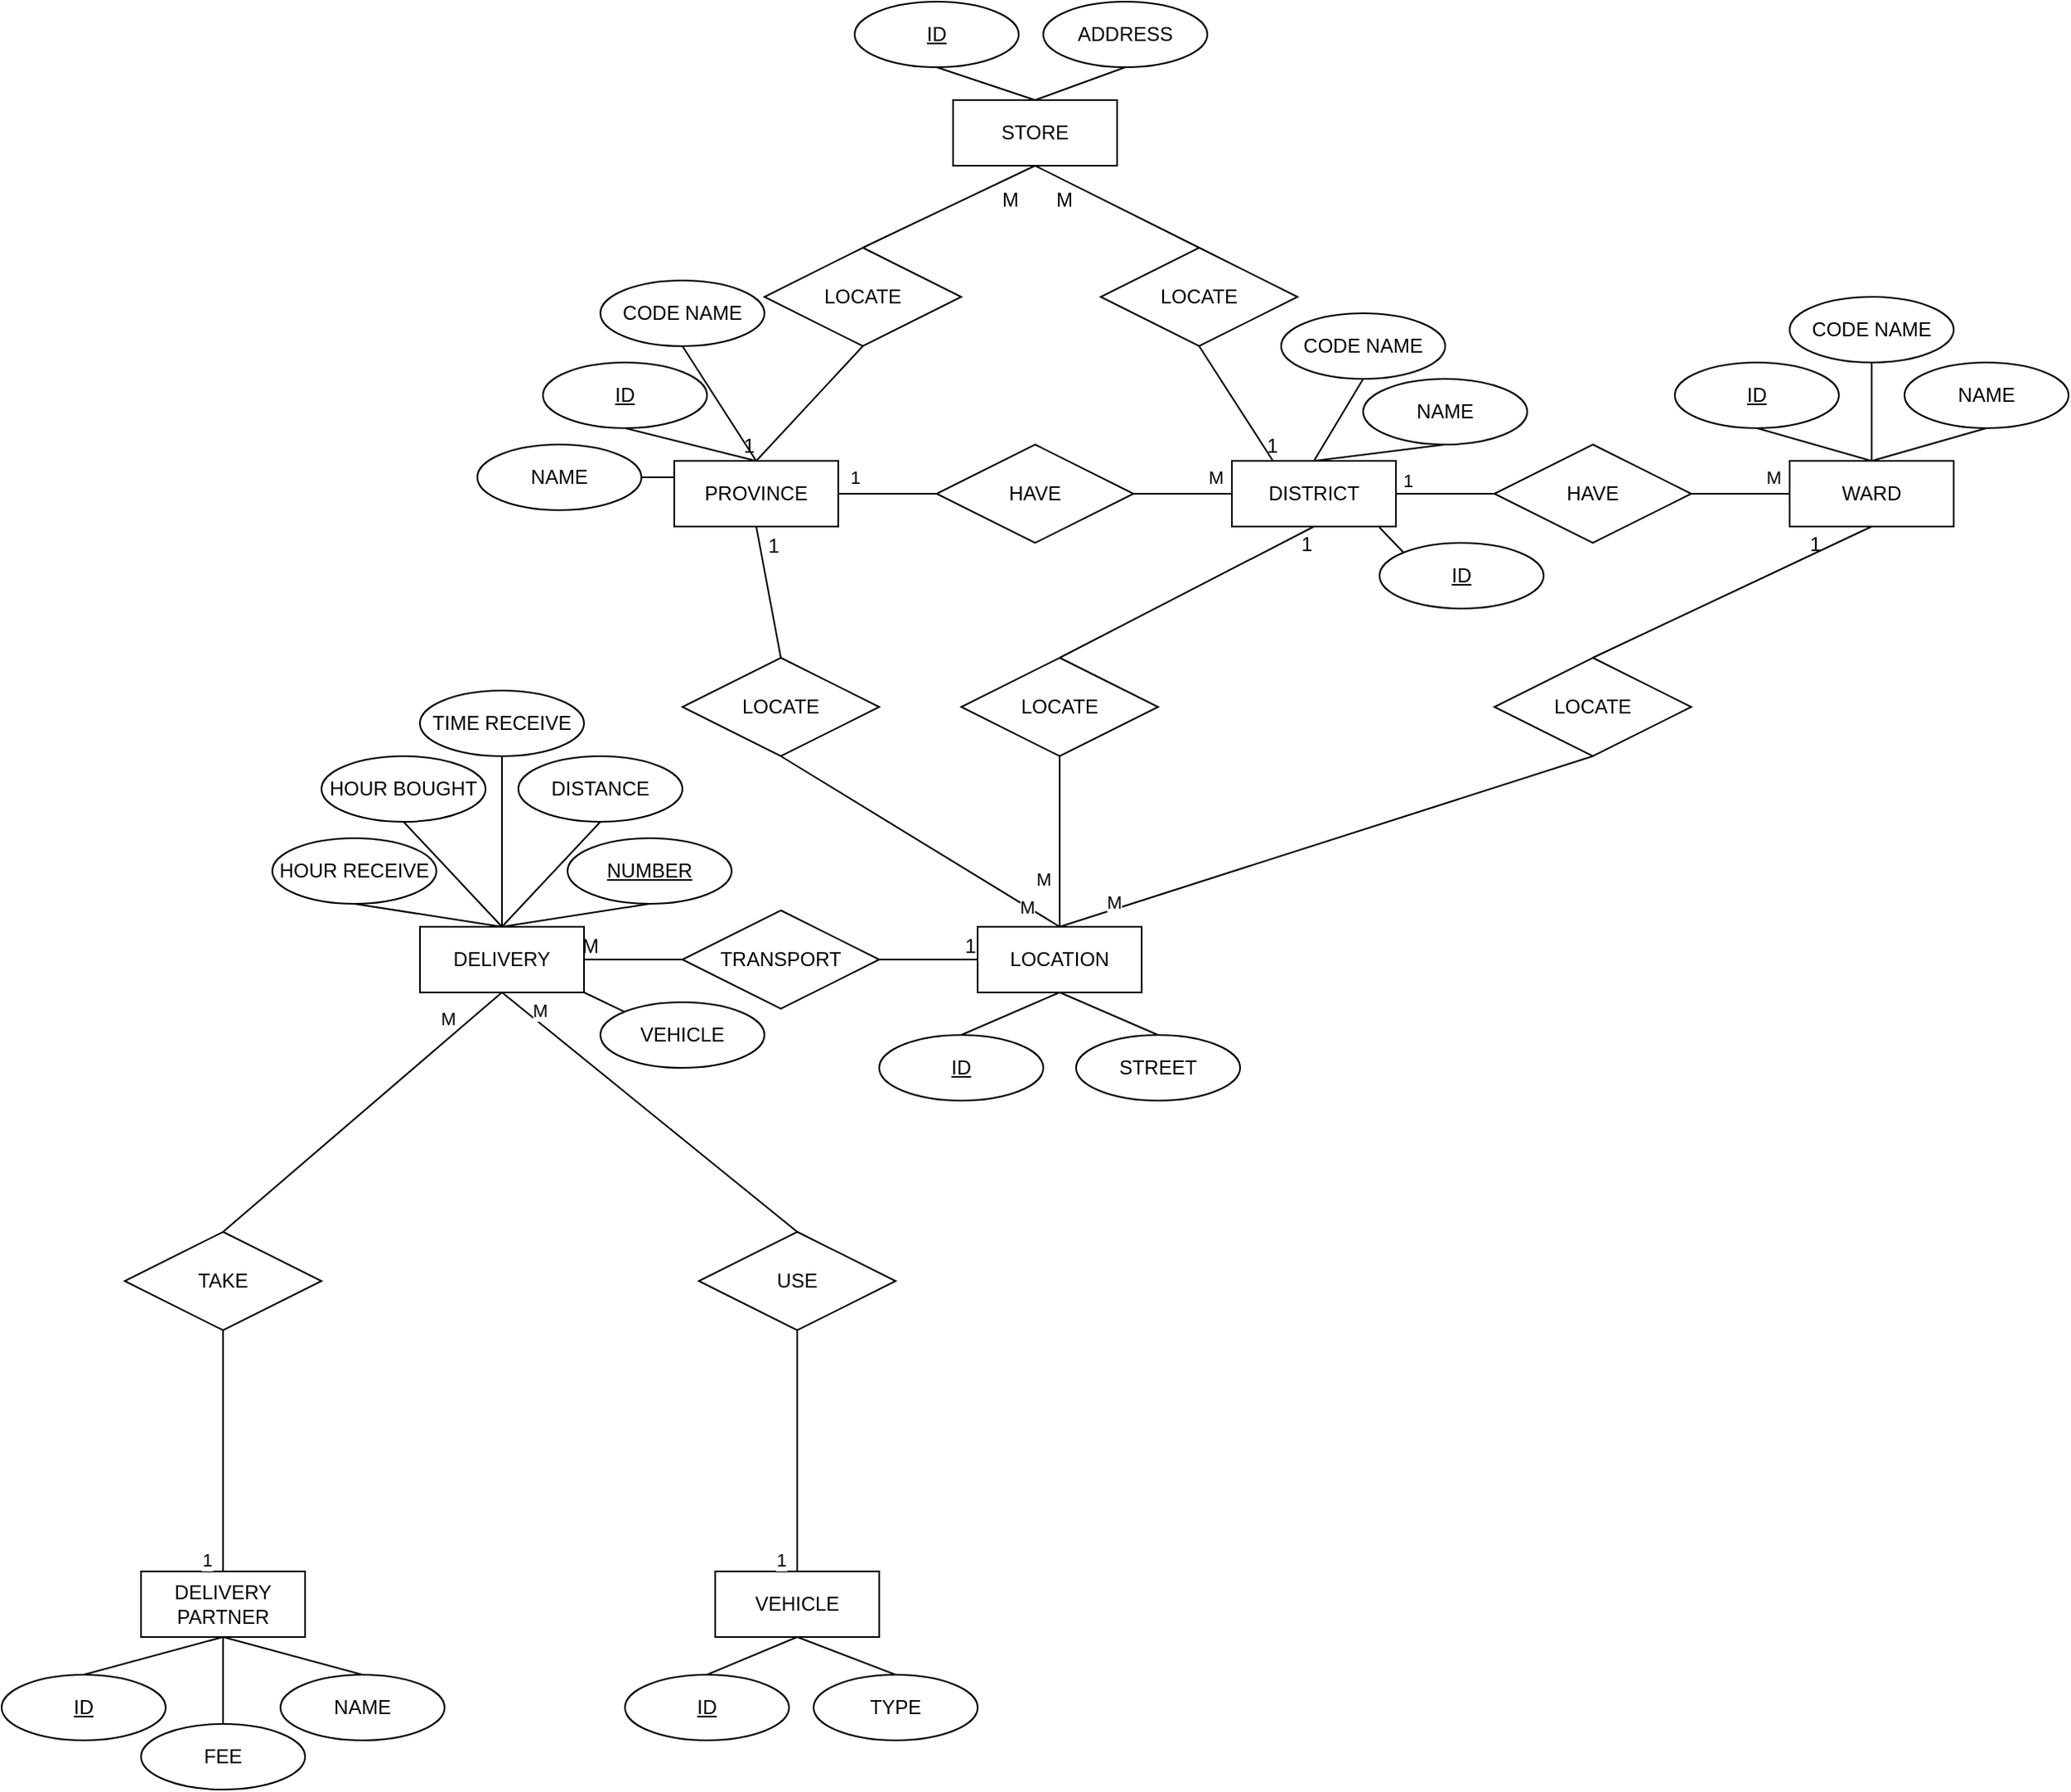 <mxfile version="25.0.1">
  <diagram name="Page-1" id="5DA2i8XYFKaUu4prpfQm">
    <mxGraphModel dx="2292" dy="1496" grid="1" gridSize="10" guides="1" tooltips="1" connect="1" arrows="1" fold="1" page="1" pageScale="1" pageWidth="1169" pageHeight="827" math="0" shadow="0">
      <root>
        <mxCell id="0" />
        <mxCell id="1" parent="0" />
        <mxCell id="4f7N82vlJ0Slf5aoWDd5-2" value="PROVINCE" style="whiteSpace=wrap;html=1;align=center;" vertex="1" parent="1">
          <mxGeometry x="220" y="110" width="100" height="40" as="geometry" />
        </mxCell>
        <mxCell id="4f7N82vlJ0Slf5aoWDd5-3" value="ID" style="ellipse;whiteSpace=wrap;html=1;align=center;fontStyle=4;" vertex="1" parent="1">
          <mxGeometry x="140" y="50" width="100" height="40" as="geometry" />
        </mxCell>
        <mxCell id="4f7N82vlJ0Slf5aoWDd5-4" value="NAME" style="ellipse;whiteSpace=wrap;html=1;align=center;" vertex="1" parent="1">
          <mxGeometry x="100" y="100" width="100" height="40" as="geometry" />
        </mxCell>
        <mxCell id="4f7N82vlJ0Slf5aoWDd5-5" value="" style="endArrow=none;html=1;rounded=0;exitX=0.5;exitY=1;exitDx=0;exitDy=0;entryX=0.5;entryY=0;entryDx=0;entryDy=0;" edge="1" parent="1" source="4f7N82vlJ0Slf5aoWDd5-3" target="4f7N82vlJ0Slf5aoWDd5-2">
          <mxGeometry relative="1" as="geometry">
            <mxPoint x="320" y="250" as="sourcePoint" />
            <mxPoint x="480" y="250" as="targetPoint" />
          </mxGeometry>
        </mxCell>
        <mxCell id="4f7N82vlJ0Slf5aoWDd5-6" value="" style="endArrow=none;html=1;rounded=0;exitX=0;exitY=0.25;exitDx=0;exitDy=0;entryX=1;entryY=0.5;entryDx=0;entryDy=0;" edge="1" parent="1" source="4f7N82vlJ0Slf5aoWDd5-2" target="4f7N82vlJ0Slf5aoWDd5-4">
          <mxGeometry relative="1" as="geometry">
            <mxPoint x="320" y="250" as="sourcePoint" />
            <mxPoint x="200" y="130" as="targetPoint" />
          </mxGeometry>
        </mxCell>
        <mxCell id="4f7N82vlJ0Slf5aoWDd5-7" value="HAVE" style="shape=rhombus;perimeter=rhombusPerimeter;whiteSpace=wrap;html=1;align=center;" vertex="1" parent="1">
          <mxGeometry x="380" y="100" width="120" height="60" as="geometry" />
        </mxCell>
        <mxCell id="4f7N82vlJ0Slf5aoWDd5-8" value="" style="endArrow=none;html=1;rounded=0;exitX=1;exitY=0.5;exitDx=0;exitDy=0;entryX=0;entryY=0.5;entryDx=0;entryDy=0;" edge="1" parent="1" source="4f7N82vlJ0Slf5aoWDd5-2" target="4f7N82vlJ0Slf5aoWDd5-7">
          <mxGeometry relative="1" as="geometry">
            <mxPoint x="320" y="250" as="sourcePoint" />
            <mxPoint x="480" y="250" as="targetPoint" />
          </mxGeometry>
        </mxCell>
        <mxCell id="4f7N82vlJ0Slf5aoWDd5-9" value="1" style="edgeLabel;html=1;align=center;verticalAlign=middle;resizable=0;points=[];" vertex="1" connectable="0" parent="4f7N82vlJ0Slf5aoWDd5-8">
          <mxGeometry x="-0.311" y="-2" relative="1" as="geometry">
            <mxPoint x="-11" y="-12" as="offset" />
          </mxGeometry>
        </mxCell>
        <mxCell id="4f7N82vlJ0Slf5aoWDd5-10" value="" style="endArrow=none;html=1;rounded=0;exitX=1;exitY=0.5;exitDx=0;exitDy=0;entryX=0;entryY=0.5;entryDx=0;entryDy=0;" edge="1" parent="1" source="4f7N82vlJ0Slf5aoWDd5-7" target="4f7N82vlJ0Slf5aoWDd5-11">
          <mxGeometry relative="1" as="geometry">
            <mxPoint x="400" y="250" as="sourcePoint" />
            <mxPoint x="560" y="130" as="targetPoint" />
          </mxGeometry>
        </mxCell>
        <mxCell id="4f7N82vlJ0Slf5aoWDd5-12" value="M" style="edgeLabel;html=1;align=center;verticalAlign=middle;resizable=0;points=[];" vertex="1" connectable="0" parent="4f7N82vlJ0Slf5aoWDd5-10">
          <mxGeometry x="0.467" y="1" relative="1" as="geometry">
            <mxPoint x="6" y="-9" as="offset" />
          </mxGeometry>
        </mxCell>
        <mxCell id="4f7N82vlJ0Slf5aoWDd5-11" value="DISTRICT" style="whiteSpace=wrap;html=1;align=center;" vertex="1" parent="1">
          <mxGeometry x="560" y="110" width="100" height="40" as="geometry" />
        </mxCell>
        <mxCell id="4f7N82vlJ0Slf5aoWDd5-13" value="CODE NAME" style="ellipse;whiteSpace=wrap;html=1;align=center;" vertex="1" parent="1">
          <mxGeometry x="175" width="100" height="40" as="geometry" />
        </mxCell>
        <mxCell id="4f7N82vlJ0Slf5aoWDd5-14" value="" style="endArrow=none;html=1;rounded=0;exitX=0.5;exitY=0;exitDx=0;exitDy=0;entryX=0.5;entryY=1;entryDx=0;entryDy=0;" edge="1" parent="1" source="4f7N82vlJ0Slf5aoWDd5-2" target="4f7N82vlJ0Slf5aoWDd5-13">
          <mxGeometry relative="1" as="geometry">
            <mxPoint x="400" y="250" as="sourcePoint" />
            <mxPoint x="560" y="250" as="targetPoint" />
          </mxGeometry>
        </mxCell>
        <mxCell id="4f7N82vlJ0Slf5aoWDd5-15" value="ID" style="ellipse;whiteSpace=wrap;html=1;align=center;fontStyle=4;" vertex="1" parent="1">
          <mxGeometry x="650" y="160" width="100" height="40" as="geometry" />
        </mxCell>
        <mxCell id="4f7N82vlJ0Slf5aoWDd5-16" value="NAME" style="ellipse;whiteSpace=wrap;html=1;align=center;" vertex="1" parent="1">
          <mxGeometry x="640" y="60" width="100" height="40" as="geometry" />
        </mxCell>
        <mxCell id="4f7N82vlJ0Slf5aoWDd5-17" value="" style="endArrow=none;html=1;rounded=0;exitX=0;exitY=0;exitDx=0;exitDy=0;entryX=0.899;entryY=1.013;entryDx=0;entryDy=0;entryPerimeter=0;" edge="1" parent="1" source="4f7N82vlJ0Slf5aoWDd5-15" target="4f7N82vlJ0Slf5aoWDd5-11">
          <mxGeometry relative="1" as="geometry">
            <mxPoint x="660" y="250" as="sourcePoint" />
            <mxPoint x="610" y="110" as="targetPoint" />
          </mxGeometry>
        </mxCell>
        <mxCell id="4f7N82vlJ0Slf5aoWDd5-18" value="" style="endArrow=none;html=1;rounded=0;exitX=0.5;exitY=0;exitDx=0;exitDy=0;entryX=0.5;entryY=1;entryDx=0;entryDy=0;" edge="1" parent="1" target="4f7N82vlJ0Slf5aoWDd5-16" source="4f7N82vlJ0Slf5aoWDd5-11">
          <mxGeometry relative="1" as="geometry">
            <mxPoint x="610" y="110" as="sourcePoint" />
            <mxPoint x="820" y="250" as="targetPoint" />
          </mxGeometry>
        </mxCell>
        <mxCell id="4f7N82vlJ0Slf5aoWDd5-19" value="1" style="edgeLabel;html=1;align=center;verticalAlign=middle;resizable=0;points=[];" vertex="1" connectable="0" parent="1">
          <mxGeometry x="670" y="120" as="geometry">
            <mxPoint x="-3" y="2" as="offset" />
          </mxGeometry>
        </mxCell>
        <mxCell id="4f7N82vlJ0Slf5aoWDd5-20" value="" style="endArrow=none;html=1;rounded=0;exitX=0.5;exitY=0;exitDx=0;exitDy=0;entryX=0.5;entryY=1;entryDx=0;entryDy=0;" edge="1" parent="1" source="4f7N82vlJ0Slf5aoWDd5-11" target="4f7N82vlJ0Slf5aoWDd5-21">
          <mxGeometry relative="1" as="geometry">
            <mxPoint x="610" y="110" as="sourcePoint" />
            <mxPoint x="610" y="50" as="targetPoint" />
          </mxGeometry>
        </mxCell>
        <mxCell id="4f7N82vlJ0Slf5aoWDd5-21" value="CODE NAME" style="ellipse;whiteSpace=wrap;html=1;align=center;" vertex="1" parent="1">
          <mxGeometry x="590" y="20" width="100" height="40" as="geometry" />
        </mxCell>
        <mxCell id="4f7N82vlJ0Slf5aoWDd5-22" value="WARD" style="whiteSpace=wrap;html=1;align=center;" vertex="1" parent="1">
          <mxGeometry x="900" y="110" width="100" height="40" as="geometry" />
        </mxCell>
        <mxCell id="4f7N82vlJ0Slf5aoWDd5-23" value="HAVE" style="shape=rhombus;perimeter=rhombusPerimeter;whiteSpace=wrap;html=1;align=center;" vertex="1" parent="1">
          <mxGeometry x="720" y="100" width="120" height="60" as="geometry" />
        </mxCell>
        <mxCell id="4f7N82vlJ0Slf5aoWDd5-24" value="" style="endArrow=none;html=1;rounded=0;exitX=1;exitY=0.5;exitDx=0;exitDy=0;entryX=0;entryY=0.5;entryDx=0;entryDy=0;" edge="1" parent="1" source="4f7N82vlJ0Slf5aoWDd5-11" target="4f7N82vlJ0Slf5aoWDd5-23">
          <mxGeometry relative="1" as="geometry">
            <mxPoint x="690" y="150" as="sourcePoint" />
            <mxPoint x="850" y="150" as="targetPoint" />
          </mxGeometry>
        </mxCell>
        <mxCell id="4f7N82vlJ0Slf5aoWDd5-26" value="" style="endArrow=none;html=1;rounded=0;exitX=1;exitY=0.5;exitDx=0;exitDy=0;entryX=0;entryY=0.5;entryDx=0;entryDy=0;" edge="1" parent="1" source="4f7N82vlJ0Slf5aoWDd5-23" target="4f7N82vlJ0Slf5aoWDd5-22">
          <mxGeometry relative="1" as="geometry">
            <mxPoint x="690" y="150" as="sourcePoint" />
            <mxPoint x="850" y="150" as="targetPoint" />
          </mxGeometry>
        </mxCell>
        <mxCell id="4f7N82vlJ0Slf5aoWDd5-27" value="M" style="edgeLabel;html=1;align=center;verticalAlign=middle;resizable=0;points=[];" vertex="1" connectable="0" parent="4f7N82vlJ0Slf5aoWDd5-26">
          <mxGeometry x="0.533" y="-2" relative="1" as="geometry">
            <mxPoint x="4" y="-12" as="offset" />
          </mxGeometry>
        </mxCell>
        <mxCell id="4f7N82vlJ0Slf5aoWDd5-28" value="ID" style="ellipse;whiteSpace=wrap;html=1;align=center;fontStyle=4;" vertex="1" parent="1">
          <mxGeometry x="830" y="50" width="100" height="40" as="geometry" />
        </mxCell>
        <mxCell id="4f7N82vlJ0Slf5aoWDd5-29" value="NAME" style="ellipse;whiteSpace=wrap;html=1;align=center;" vertex="1" parent="1">
          <mxGeometry x="970" y="50" width="100" height="40" as="geometry" />
        </mxCell>
        <mxCell id="4f7N82vlJ0Slf5aoWDd5-30" value="CODE NAME" style="ellipse;whiteSpace=wrap;html=1;align=center;" vertex="1" parent="1">
          <mxGeometry x="900" y="10" width="100" height="40" as="geometry" />
        </mxCell>
        <mxCell id="4f7N82vlJ0Slf5aoWDd5-31" value="" style="endArrow=none;html=1;rounded=0;entryX=0.5;entryY=1;entryDx=0;entryDy=0;exitX=0.5;exitY=0;exitDx=0;exitDy=0;" edge="1" parent="1" source="4f7N82vlJ0Slf5aoWDd5-22" target="4f7N82vlJ0Slf5aoWDd5-28">
          <mxGeometry relative="1" as="geometry">
            <mxPoint x="700" y="150" as="sourcePoint" />
            <mxPoint x="860" y="150" as="targetPoint" />
          </mxGeometry>
        </mxCell>
        <mxCell id="4f7N82vlJ0Slf5aoWDd5-32" value="" style="endArrow=none;html=1;rounded=0;entryX=0.5;entryY=1;entryDx=0;entryDy=0;exitX=0.5;exitY=0;exitDx=0;exitDy=0;" edge="1" parent="1" source="4f7N82vlJ0Slf5aoWDd5-22" target="4f7N82vlJ0Slf5aoWDd5-30">
          <mxGeometry relative="1" as="geometry">
            <mxPoint x="960" y="120" as="sourcePoint" />
            <mxPoint x="890" y="100" as="targetPoint" />
          </mxGeometry>
        </mxCell>
        <mxCell id="4f7N82vlJ0Slf5aoWDd5-33" value="" style="endArrow=none;html=1;rounded=0;entryX=0.5;entryY=1;entryDx=0;entryDy=0;exitX=0.5;exitY=0;exitDx=0;exitDy=0;" edge="1" parent="1" source="4f7N82vlJ0Slf5aoWDd5-22" target="4f7N82vlJ0Slf5aoWDd5-29">
          <mxGeometry relative="1" as="geometry">
            <mxPoint x="960" y="120" as="sourcePoint" />
            <mxPoint x="960" y="60" as="targetPoint" />
          </mxGeometry>
        </mxCell>
        <mxCell id="4f7N82vlJ0Slf5aoWDd5-34" value="LOCATION" style="whiteSpace=wrap;html=1;align=center;" vertex="1" parent="1">
          <mxGeometry x="405" y="394" width="100" height="40" as="geometry" />
        </mxCell>
        <mxCell id="4f7N82vlJ0Slf5aoWDd5-35" value="LOCATE" style="shape=rhombus;perimeter=rhombusPerimeter;whiteSpace=wrap;html=1;align=center;" vertex="1" parent="1">
          <mxGeometry x="225" y="230" width="120" height="60" as="geometry" />
        </mxCell>
        <mxCell id="4f7N82vlJ0Slf5aoWDd5-36" value="" style="endArrow=none;html=1;rounded=0;exitX=0.5;exitY=1;exitDx=0;exitDy=0;entryX=0.5;entryY=0;entryDx=0;entryDy=0;" edge="1" parent="1" source="4f7N82vlJ0Slf5aoWDd5-35" target="4f7N82vlJ0Slf5aoWDd5-34">
          <mxGeometry relative="1" as="geometry">
            <mxPoint x="355" y="330" as="sourcePoint" />
            <mxPoint x="515" y="330" as="targetPoint" />
          </mxGeometry>
        </mxCell>
        <mxCell id="4f7N82vlJ0Slf5aoWDd5-66" value="M" style="edgeLabel;html=1;align=center;verticalAlign=middle;resizable=0;points=[];" vertex="1" connectable="0" parent="4f7N82vlJ0Slf5aoWDd5-36">
          <mxGeometry x="0.761" relative="1" as="geometry">
            <mxPoint as="offset" />
          </mxGeometry>
        </mxCell>
        <mxCell id="4f7N82vlJ0Slf5aoWDd5-38" value="" style="endArrow=none;html=1;rounded=0;exitX=0.5;exitY=1;exitDx=0;exitDy=0;entryX=0.5;entryY=0;entryDx=0;entryDy=0;" edge="1" parent="1" source="4f7N82vlJ0Slf5aoWDd5-2" target="4f7N82vlJ0Slf5aoWDd5-35">
          <mxGeometry relative="1" as="geometry">
            <mxPoint x="510" y="330" as="sourcePoint" />
            <mxPoint x="670" y="330" as="targetPoint" />
          </mxGeometry>
        </mxCell>
        <mxCell id="4f7N82vlJ0Slf5aoWDd5-39" value="1" style="resizable=0;html=1;whiteSpace=wrap;align=right;verticalAlign=bottom;" connectable="0" vertex="1" parent="4f7N82vlJ0Slf5aoWDd5-38">
          <mxGeometry x="1" relative="1" as="geometry">
            <mxPoint y="-60" as="offset" />
          </mxGeometry>
        </mxCell>
        <mxCell id="4f7N82vlJ0Slf5aoWDd5-40" value="LOCATE" style="shape=rhombus;perimeter=rhombusPerimeter;whiteSpace=wrap;html=1;align=center;" vertex="1" parent="1">
          <mxGeometry x="395" y="230" width="120" height="60" as="geometry" />
        </mxCell>
        <mxCell id="4f7N82vlJ0Slf5aoWDd5-41" value="" style="endArrow=none;html=1;rounded=0;entryX=0.5;entryY=0;entryDx=0;entryDy=0;exitX=0.5;exitY=1;exitDx=0;exitDy=0;" edge="1" parent="1" source="4f7N82vlJ0Slf5aoWDd5-49" target="4f7N82vlJ0Slf5aoWDd5-34">
          <mxGeometry relative="1" as="geometry">
            <mxPoint x="510" y="330" as="sourcePoint" />
            <mxPoint x="670" y="330" as="targetPoint" />
          </mxGeometry>
        </mxCell>
        <mxCell id="4f7N82vlJ0Slf5aoWDd5-68" value="M" style="edgeLabel;html=1;align=center;verticalAlign=middle;resizable=0;points=[];" vertex="1" connectable="0" parent="4f7N82vlJ0Slf5aoWDd5-41">
          <mxGeometry x="0.715" relative="1" as="geometry">
            <mxPoint x="-14" as="offset" />
          </mxGeometry>
        </mxCell>
        <mxCell id="4f7N82vlJ0Slf5aoWDd5-43" value="" style="endArrow=none;html=1;rounded=0;entryX=0.5;entryY=1;entryDx=0;entryDy=0;exitX=0.5;exitY=0;exitDx=0;exitDy=0;" edge="1" parent="1" source="4f7N82vlJ0Slf5aoWDd5-49" target="4f7N82vlJ0Slf5aoWDd5-22">
          <mxGeometry relative="1" as="geometry">
            <mxPoint x="510" y="330" as="sourcePoint" />
            <mxPoint x="670" y="330" as="targetPoint" />
          </mxGeometry>
        </mxCell>
        <mxCell id="4f7N82vlJ0Slf5aoWDd5-44" value="1" style="resizable=0;html=1;whiteSpace=wrap;align=right;verticalAlign=bottom;" connectable="0" vertex="1" parent="4f7N82vlJ0Slf5aoWDd5-43">
          <mxGeometry x="1" relative="1" as="geometry">
            <mxPoint x="-30" y="20" as="offset" />
          </mxGeometry>
        </mxCell>
        <mxCell id="4f7N82vlJ0Slf5aoWDd5-45" value="" style="endArrow=none;html=1;rounded=0;entryX=0.5;entryY=1;entryDx=0;entryDy=0;exitX=0.5;exitY=0;exitDx=0;exitDy=0;" edge="1" parent="1" source="4f7N82vlJ0Slf5aoWDd5-40" target="4f7N82vlJ0Slf5aoWDd5-11">
          <mxGeometry relative="1" as="geometry">
            <mxPoint x="510" y="330" as="sourcePoint" />
            <mxPoint x="670" y="330" as="targetPoint" />
          </mxGeometry>
        </mxCell>
        <mxCell id="4f7N82vlJ0Slf5aoWDd5-46" value="1" style="resizable=0;html=1;whiteSpace=wrap;align=right;verticalAlign=bottom;" connectable="0" vertex="1" parent="4f7N82vlJ0Slf5aoWDd5-45">
          <mxGeometry x="1" relative="1" as="geometry">
            <mxPoint y="20" as="offset" />
          </mxGeometry>
        </mxCell>
        <mxCell id="4f7N82vlJ0Slf5aoWDd5-47" value="" style="endArrow=none;html=1;rounded=0;entryX=0.5;entryY=0;entryDx=0;entryDy=0;exitX=0.5;exitY=1;exitDx=0;exitDy=0;" edge="1" parent="1" source="4f7N82vlJ0Slf5aoWDd5-40" target="4f7N82vlJ0Slf5aoWDd5-34">
          <mxGeometry relative="1" as="geometry">
            <mxPoint x="355" y="330" as="sourcePoint" />
            <mxPoint x="455" y="390" as="targetPoint" />
          </mxGeometry>
        </mxCell>
        <mxCell id="4f7N82vlJ0Slf5aoWDd5-67" value="M" style="edgeLabel;html=1;align=center;verticalAlign=middle;resizable=0;points=[];" vertex="1" connectable="0" parent="4f7N82vlJ0Slf5aoWDd5-47">
          <mxGeometry x="0.433" y="1" relative="1" as="geometry">
            <mxPoint x="-11" as="offset" />
          </mxGeometry>
        </mxCell>
        <mxCell id="4f7N82vlJ0Slf5aoWDd5-49" value="LOCATE" style="shape=rhombus;perimeter=rhombusPerimeter;whiteSpace=wrap;html=1;align=center;" vertex="1" parent="1">
          <mxGeometry x="720" y="230" width="120" height="60" as="geometry" />
        </mxCell>
        <mxCell id="4f7N82vlJ0Slf5aoWDd5-69" value="&lt;u&gt;ID&lt;/u&gt;" style="ellipse;whiteSpace=wrap;html=1;align=center;" vertex="1" parent="1">
          <mxGeometry x="345" y="460" width="100" height="40" as="geometry" />
        </mxCell>
        <mxCell id="4f7N82vlJ0Slf5aoWDd5-70" value="STREET" style="ellipse;whiteSpace=wrap;html=1;align=center;" vertex="1" parent="1">
          <mxGeometry x="465" y="460" width="100" height="40" as="geometry" />
        </mxCell>
        <mxCell id="4f7N82vlJ0Slf5aoWDd5-78" value="" style="endArrow=none;html=1;rounded=0;entryX=0.5;entryY=0;entryDx=0;entryDy=0;exitX=0.5;exitY=1;exitDx=0;exitDy=0;" edge="1" parent="1" source="4f7N82vlJ0Slf5aoWDd5-34" target="4f7N82vlJ0Slf5aoWDd5-69">
          <mxGeometry relative="1" as="geometry">
            <mxPoint x="335" y="200" as="sourcePoint" />
            <mxPoint x="495" y="200" as="targetPoint" />
          </mxGeometry>
        </mxCell>
        <mxCell id="4f7N82vlJ0Slf5aoWDd5-79" value="" style="endArrow=none;html=1;rounded=0;exitX=0.5;exitY=1;exitDx=0;exitDy=0;entryX=0.5;entryY=0;entryDx=0;entryDy=0;" edge="1" parent="1" source="4f7N82vlJ0Slf5aoWDd5-34" target="4f7N82vlJ0Slf5aoWDd5-70">
          <mxGeometry relative="1" as="geometry">
            <mxPoint x="335" y="320" as="sourcePoint" />
            <mxPoint x="495" y="320" as="targetPoint" />
          </mxGeometry>
        </mxCell>
        <mxCell id="4f7N82vlJ0Slf5aoWDd5-80" value="DELIVERY" style="whiteSpace=wrap;html=1;align=center;" vertex="1" parent="1">
          <mxGeometry x="65" y="394" width="100" height="40" as="geometry" />
        </mxCell>
        <mxCell id="4f7N82vlJ0Slf5aoWDd5-81" value="TRANSPORT" style="shape=rhombus;perimeter=rhombusPerimeter;whiteSpace=wrap;html=1;align=center;" vertex="1" parent="1">
          <mxGeometry x="225" y="384" width="120" height="60" as="geometry" />
        </mxCell>
        <mxCell id="4f7N82vlJ0Slf5aoWDd5-82" value="" style="endArrow=none;html=1;rounded=0;entryX=0;entryY=0.5;entryDx=0;entryDy=0;exitX=1;exitY=0.5;exitDx=0;exitDy=0;" edge="1" parent="1" source="4f7N82vlJ0Slf5aoWDd5-81" target="4f7N82vlJ0Slf5aoWDd5-34">
          <mxGeometry relative="1" as="geometry">
            <mxPoint x="335" y="440" as="sourcePoint" />
            <mxPoint x="495" y="440" as="targetPoint" />
          </mxGeometry>
        </mxCell>
        <mxCell id="4f7N82vlJ0Slf5aoWDd5-83" value="1" style="resizable=0;html=1;whiteSpace=wrap;align=right;verticalAlign=bottom;" connectable="0" vertex="1" parent="4f7N82vlJ0Slf5aoWDd5-82">
          <mxGeometry x="1" relative="1" as="geometry" />
        </mxCell>
        <mxCell id="4f7N82vlJ0Slf5aoWDd5-84" value="" style="endArrow=none;html=1;rounded=0;entryX=1;entryY=0.5;entryDx=0;entryDy=0;exitX=0;exitY=0.5;exitDx=0;exitDy=0;" edge="1" parent="1" source="4f7N82vlJ0Slf5aoWDd5-81" target="4f7N82vlJ0Slf5aoWDd5-80">
          <mxGeometry relative="1" as="geometry">
            <mxPoint x="335" y="440" as="sourcePoint" />
            <mxPoint x="495" y="440" as="targetPoint" />
          </mxGeometry>
        </mxCell>
        <mxCell id="4f7N82vlJ0Slf5aoWDd5-85" value="M" style="resizable=0;html=1;whiteSpace=wrap;align=right;verticalAlign=bottom;" connectable="0" vertex="1" parent="4f7N82vlJ0Slf5aoWDd5-84">
          <mxGeometry x="1" relative="1" as="geometry">
            <mxPoint x="10" as="offset" />
          </mxGeometry>
        </mxCell>
        <mxCell id="4f7N82vlJ0Slf5aoWDd5-86" value="&lt;u&gt;NUMBER&lt;/u&gt;" style="ellipse;whiteSpace=wrap;html=1;align=center;" vertex="1" parent="1">
          <mxGeometry x="155" y="340" width="100" height="40" as="geometry" />
        </mxCell>
        <mxCell id="4f7N82vlJ0Slf5aoWDd5-87" value="DISTANCE" style="ellipse;whiteSpace=wrap;html=1;align=center;" vertex="1" parent="1">
          <mxGeometry x="125" y="290" width="100" height="40" as="geometry" />
        </mxCell>
        <mxCell id="4f7N82vlJ0Slf5aoWDd5-88" value="" style="endArrow=none;html=1;rounded=0;exitX=0.5;exitY=0;exitDx=0;exitDy=0;entryX=0.5;entryY=1;entryDx=0;entryDy=0;" edge="1" parent="1" source="4f7N82vlJ0Slf5aoWDd5-80" target="4f7N82vlJ0Slf5aoWDd5-86">
          <mxGeometry relative="1" as="geometry">
            <mxPoint x="195" y="320" as="sourcePoint" />
            <mxPoint x="355" y="320" as="targetPoint" />
          </mxGeometry>
        </mxCell>
        <mxCell id="4f7N82vlJ0Slf5aoWDd5-89" value="" style="endArrow=none;html=1;rounded=0;exitX=0.5;exitY=0;exitDx=0;exitDy=0;entryX=0.5;entryY=1;entryDx=0;entryDy=0;" edge="1" parent="1" source="4f7N82vlJ0Slf5aoWDd5-80" target="4f7N82vlJ0Slf5aoWDd5-87">
          <mxGeometry relative="1" as="geometry">
            <mxPoint x="195" y="320" as="sourcePoint" />
            <mxPoint x="355" y="320" as="targetPoint" />
          </mxGeometry>
        </mxCell>
        <mxCell id="4f7N82vlJ0Slf5aoWDd5-90" value="HOUR BOUGHT" style="ellipse;whiteSpace=wrap;html=1;align=center;" vertex="1" parent="1">
          <mxGeometry x="5" y="290" width="100" height="40" as="geometry" />
        </mxCell>
        <mxCell id="4f7N82vlJ0Slf5aoWDd5-91" value="HOUR RECEIVE" style="ellipse;whiteSpace=wrap;html=1;align=center;" vertex="1" parent="1">
          <mxGeometry x="-25" y="340" width="100" height="40" as="geometry" />
        </mxCell>
        <mxCell id="4f7N82vlJ0Slf5aoWDd5-92" value="" style="endArrow=none;html=1;rounded=0;exitX=0.5;exitY=1;exitDx=0;exitDy=0;entryX=0.5;entryY=0;entryDx=0;entryDy=0;" edge="1" parent="1" source="4f7N82vlJ0Slf5aoWDd5-90" target="4f7N82vlJ0Slf5aoWDd5-80">
          <mxGeometry relative="1" as="geometry">
            <mxPoint x="195" y="320" as="sourcePoint" />
            <mxPoint x="355" y="320" as="targetPoint" />
          </mxGeometry>
        </mxCell>
        <mxCell id="4f7N82vlJ0Slf5aoWDd5-93" value="" style="endArrow=none;html=1;rounded=0;exitX=0.5;exitY=1;exitDx=0;exitDy=0;entryX=0.5;entryY=0;entryDx=0;entryDy=0;" edge="1" parent="1" source="4f7N82vlJ0Slf5aoWDd5-91" target="4f7N82vlJ0Slf5aoWDd5-80">
          <mxGeometry relative="1" as="geometry">
            <mxPoint x="195" y="320" as="sourcePoint" />
            <mxPoint x="355" y="320" as="targetPoint" />
          </mxGeometry>
        </mxCell>
        <mxCell id="4f7N82vlJ0Slf5aoWDd5-95" value="TIME RECEIVE" style="ellipse;whiteSpace=wrap;html=1;align=center;" vertex="1" parent="1">
          <mxGeometry x="65" y="250" width="100" height="40" as="geometry" />
        </mxCell>
        <mxCell id="4f7N82vlJ0Slf5aoWDd5-96" value="" style="endArrow=none;html=1;rounded=0;exitX=0.5;exitY=1;exitDx=0;exitDy=0;entryX=0.5;entryY=0;entryDx=0;entryDy=0;" edge="1" parent="1" source="4f7N82vlJ0Slf5aoWDd5-95" target="4f7N82vlJ0Slf5aoWDd5-80">
          <mxGeometry relative="1" as="geometry">
            <mxPoint x="195" y="320" as="sourcePoint" />
            <mxPoint x="355" y="320" as="targetPoint" />
          </mxGeometry>
        </mxCell>
        <mxCell id="4f7N82vlJ0Slf5aoWDd5-97" value="TAKE" style="shape=rhombus;perimeter=rhombusPerimeter;whiteSpace=wrap;html=1;align=center;" vertex="1" parent="1">
          <mxGeometry x="-115" y="580" width="120" height="60" as="geometry" />
        </mxCell>
        <mxCell id="4f7N82vlJ0Slf5aoWDd5-98" value="DELIVERY PARTNER" style="whiteSpace=wrap;html=1;align=center;" vertex="1" parent="1">
          <mxGeometry x="-105" y="787" width="100" height="40" as="geometry" />
        </mxCell>
        <mxCell id="4f7N82vlJ0Slf5aoWDd5-99" value="VEHICLE" style="whiteSpace=wrap;html=1;align=center;" vertex="1" parent="1">
          <mxGeometry x="245" y="787" width="100" height="40" as="geometry" />
        </mxCell>
        <mxCell id="4f7N82vlJ0Slf5aoWDd5-100" value="" style="endArrow=none;html=1;rounded=0;entryX=0.5;entryY=1;entryDx=0;entryDy=0;exitX=0.5;exitY=0;exitDx=0;exitDy=0;" edge="1" parent="1" source="4f7N82vlJ0Slf5aoWDd5-98" target="4f7N82vlJ0Slf5aoWDd5-97">
          <mxGeometry relative="1" as="geometry">
            <mxPoint x="175" y="670" as="sourcePoint" />
            <mxPoint x="415" y="540" as="targetPoint" />
          </mxGeometry>
        </mxCell>
        <mxCell id="4f7N82vlJ0Slf5aoWDd5-103" value="1" style="edgeLabel;html=1;align=center;verticalAlign=middle;resizable=0;points=[];" vertex="1" connectable="0" parent="4f7N82vlJ0Slf5aoWDd5-100">
          <mxGeometry x="-0.301" relative="1" as="geometry">
            <mxPoint x="-10" y="44" as="offset" />
          </mxGeometry>
        </mxCell>
        <mxCell id="4f7N82vlJ0Slf5aoWDd5-101" value="" style="endArrow=none;html=1;rounded=0;exitX=0.5;exitY=0;exitDx=0;exitDy=0;entryX=0.5;entryY=1;entryDx=0;entryDy=0;" edge="1" parent="1" source="4f7N82vlJ0Slf5aoWDd5-97" target="4f7N82vlJ0Slf5aoWDd5-80">
          <mxGeometry relative="1" as="geometry">
            <mxPoint x="255" y="440" as="sourcePoint" />
            <mxPoint x="415" y="440" as="targetPoint" />
          </mxGeometry>
        </mxCell>
        <mxCell id="4f7N82vlJ0Slf5aoWDd5-105" value="M" style="edgeLabel;html=1;align=center;verticalAlign=middle;resizable=0;points=[];" vertex="1" connectable="0" parent="4f7N82vlJ0Slf5aoWDd5-101">
          <mxGeometry x="0.493" relative="1" as="geometry">
            <mxPoint x="10" y="-21" as="offset" />
          </mxGeometry>
        </mxCell>
        <mxCell id="4f7N82vlJ0Slf5aoWDd5-107" value="STORE" style="whiteSpace=wrap;html=1;align=center;" vertex="1" parent="1">
          <mxGeometry x="390" y="-110" width="100" height="40" as="geometry" />
        </mxCell>
        <mxCell id="4f7N82vlJ0Slf5aoWDd5-109" value="LOCATE" style="shape=rhombus;perimeter=rhombusPerimeter;whiteSpace=wrap;html=1;align=center;" vertex="1" parent="1">
          <mxGeometry x="480" y="-20" width="120" height="60" as="geometry" />
        </mxCell>
        <mxCell id="4f7N82vlJ0Slf5aoWDd5-110" value="" style="endArrow=none;html=1;rounded=0;entryX=0.25;entryY=0;entryDx=0;entryDy=0;exitX=0.5;exitY=1;exitDx=0;exitDy=0;" edge="1" parent="1" source="4f7N82vlJ0Slf5aoWDd5-109" target="4f7N82vlJ0Slf5aoWDd5-11">
          <mxGeometry relative="1" as="geometry">
            <mxPoint x="390" y="30" as="sourcePoint" />
            <mxPoint x="550" y="30" as="targetPoint" />
          </mxGeometry>
        </mxCell>
        <mxCell id="4f7N82vlJ0Slf5aoWDd5-111" value="1" style="resizable=0;html=1;whiteSpace=wrap;align=right;verticalAlign=bottom;" connectable="0" vertex="1" parent="4f7N82vlJ0Slf5aoWDd5-110">
          <mxGeometry x="1" relative="1" as="geometry">
            <mxPoint x="5" as="offset" />
          </mxGeometry>
        </mxCell>
        <mxCell id="4f7N82vlJ0Slf5aoWDd5-112" value="" style="endArrow=none;html=1;rounded=0;entryX=0.5;entryY=1;entryDx=0;entryDy=0;exitX=0.5;exitY=0;exitDx=0;exitDy=0;" edge="1" parent="1" source="4f7N82vlJ0Slf5aoWDd5-109" target="4f7N82vlJ0Slf5aoWDd5-107">
          <mxGeometry relative="1" as="geometry">
            <mxPoint x="390" y="30" as="sourcePoint" />
            <mxPoint x="550" y="30" as="targetPoint" />
          </mxGeometry>
        </mxCell>
        <mxCell id="4f7N82vlJ0Slf5aoWDd5-113" value="M" style="resizable=0;html=1;whiteSpace=wrap;align=right;verticalAlign=bottom;" connectable="0" vertex="1" parent="4f7N82vlJ0Slf5aoWDd5-112">
          <mxGeometry x="1" relative="1" as="geometry">
            <mxPoint x="25" y="30" as="offset" />
          </mxGeometry>
        </mxCell>
        <mxCell id="4f7N82vlJ0Slf5aoWDd5-114" value="LOCATE" style="shape=rhombus;perimeter=rhombusPerimeter;whiteSpace=wrap;html=1;align=center;" vertex="1" parent="1">
          <mxGeometry x="275" y="-20" width="120" height="60" as="geometry" />
        </mxCell>
        <mxCell id="4f7N82vlJ0Slf5aoWDd5-115" value="" style="endArrow=none;html=1;rounded=0;entryX=0.5;entryY=0;entryDx=0;entryDy=0;exitX=0.5;exitY=1;exitDx=0;exitDy=0;" edge="1" parent="1" source="4f7N82vlJ0Slf5aoWDd5-114" target="4f7N82vlJ0Slf5aoWDd5-2">
          <mxGeometry relative="1" as="geometry">
            <mxPoint x="390" y="30" as="sourcePoint" />
            <mxPoint x="550" y="30" as="targetPoint" />
          </mxGeometry>
        </mxCell>
        <mxCell id="4f7N82vlJ0Slf5aoWDd5-116" value="1" style="resizable=0;html=1;whiteSpace=wrap;align=right;verticalAlign=bottom;" connectable="0" vertex="1" parent="4f7N82vlJ0Slf5aoWDd5-115">
          <mxGeometry x="1" relative="1" as="geometry" />
        </mxCell>
        <mxCell id="4f7N82vlJ0Slf5aoWDd5-117" value="" style="endArrow=none;html=1;rounded=0;exitX=0.5;exitY=0;exitDx=0;exitDy=0;entryX=0.5;entryY=1;entryDx=0;entryDy=0;" edge="1" parent="1" source="4f7N82vlJ0Slf5aoWDd5-114" target="4f7N82vlJ0Slf5aoWDd5-107">
          <mxGeometry relative="1" as="geometry">
            <mxPoint x="390" y="30" as="sourcePoint" />
            <mxPoint x="550" y="30" as="targetPoint" />
          </mxGeometry>
        </mxCell>
        <mxCell id="4f7N82vlJ0Slf5aoWDd5-118" value="M" style="resizable=0;html=1;whiteSpace=wrap;align=right;verticalAlign=bottom;" connectable="0" vertex="1" parent="4f7N82vlJ0Slf5aoWDd5-117">
          <mxGeometry x="1" relative="1" as="geometry">
            <mxPoint x="-9" y="30" as="offset" />
          </mxGeometry>
        </mxCell>
        <mxCell id="4f7N82vlJ0Slf5aoWDd5-119" value="ADDRESS" style="ellipse;whiteSpace=wrap;html=1;align=center;" vertex="1" parent="1">
          <mxGeometry x="445" y="-170" width="100" height="40" as="geometry" />
        </mxCell>
        <mxCell id="4f7N82vlJ0Slf5aoWDd5-121" value="ID" style="ellipse;whiteSpace=wrap;html=1;align=center;fontStyle=4;" vertex="1" parent="1">
          <mxGeometry x="330" y="-170" width="100" height="40" as="geometry" />
        </mxCell>
        <mxCell id="4f7N82vlJ0Slf5aoWDd5-122" value="" style="endArrow=none;html=1;rounded=0;exitX=0.5;exitY=1;exitDx=0;exitDy=0;entryX=0.5;entryY=0;entryDx=0;entryDy=0;" edge="1" parent="1" source="4f7N82vlJ0Slf5aoWDd5-121" target="4f7N82vlJ0Slf5aoWDd5-107">
          <mxGeometry relative="1" as="geometry">
            <mxPoint x="390" y="10" as="sourcePoint" />
            <mxPoint x="550" y="10" as="targetPoint" />
          </mxGeometry>
        </mxCell>
        <mxCell id="4f7N82vlJ0Slf5aoWDd5-123" value="" style="endArrow=none;html=1;rounded=0;exitX=0.5;exitY=0;exitDx=0;exitDy=0;entryX=0.5;entryY=1;entryDx=0;entryDy=0;" edge="1" parent="1" source="4f7N82vlJ0Slf5aoWDd5-107" target="4f7N82vlJ0Slf5aoWDd5-119">
          <mxGeometry relative="1" as="geometry">
            <mxPoint x="390" y="10" as="sourcePoint" />
            <mxPoint x="550" y="10" as="targetPoint" />
          </mxGeometry>
        </mxCell>
        <mxCell id="4f7N82vlJ0Slf5aoWDd5-124" value="VEHICLE" style="ellipse;whiteSpace=wrap;html=1;align=center;" vertex="1" parent="1">
          <mxGeometry x="175" y="440" width="100" height="40" as="geometry" />
        </mxCell>
        <mxCell id="4f7N82vlJ0Slf5aoWDd5-125" value="" style="endArrow=none;html=1;rounded=0;exitX=1;exitY=1;exitDx=0;exitDy=0;entryX=0;entryY=0;entryDx=0;entryDy=0;" edge="1" parent="1" source="4f7N82vlJ0Slf5aoWDd5-80" target="4f7N82vlJ0Slf5aoWDd5-124">
          <mxGeometry relative="1" as="geometry">
            <mxPoint x="390" y="500" as="sourcePoint" />
            <mxPoint x="550" y="500" as="targetPoint" />
          </mxGeometry>
        </mxCell>
        <mxCell id="4f7N82vlJ0Slf5aoWDd5-126" style="edgeStyle=orthogonalEdgeStyle;rounded=0;orthogonalLoop=1;jettySize=auto;html=1;exitX=0.5;exitY=1;exitDx=0;exitDy=0;" edge="1" parent="1" source="4f7N82vlJ0Slf5aoWDd5-99" target="4f7N82vlJ0Slf5aoWDd5-99">
          <mxGeometry relative="1" as="geometry" />
        </mxCell>
        <mxCell id="4f7N82vlJ0Slf5aoWDd5-127" value="USE" style="shape=rhombus;perimeter=rhombusPerimeter;whiteSpace=wrap;html=1;align=center;" vertex="1" parent="1">
          <mxGeometry x="235" y="580" width="120" height="60" as="geometry" />
        </mxCell>
        <mxCell id="4f7N82vlJ0Slf5aoWDd5-128" value="" style="endArrow=none;html=1;rounded=0;exitX=0.5;exitY=1;exitDx=0;exitDy=0;entryX=0.5;entryY=0;entryDx=0;entryDy=0;" edge="1" parent="1" source="4f7N82vlJ0Slf5aoWDd5-80" target="4f7N82vlJ0Slf5aoWDd5-127">
          <mxGeometry relative="1" as="geometry">
            <mxPoint x="390" y="500" as="sourcePoint" />
            <mxPoint x="550" y="500" as="targetPoint" />
          </mxGeometry>
        </mxCell>
        <mxCell id="4f7N82vlJ0Slf5aoWDd5-130" value="M" style="edgeLabel;html=1;align=center;verticalAlign=middle;resizable=0;points=[];" vertex="1" connectable="0" parent="4f7N82vlJ0Slf5aoWDd5-128">
          <mxGeometry x="-0.751" relative="1" as="geometry">
            <mxPoint y="-8" as="offset" />
          </mxGeometry>
        </mxCell>
        <mxCell id="4f7N82vlJ0Slf5aoWDd5-129" value="" style="endArrow=none;html=1;rounded=0;exitX=0.5;exitY=1;exitDx=0;exitDy=0;entryX=0.5;entryY=0;entryDx=0;entryDy=0;" edge="1" parent="1" source="4f7N82vlJ0Slf5aoWDd5-127" target="4f7N82vlJ0Slf5aoWDd5-99">
          <mxGeometry relative="1" as="geometry">
            <mxPoint x="390" y="650" as="sourcePoint" />
            <mxPoint x="550" y="650" as="targetPoint" />
          </mxGeometry>
        </mxCell>
        <mxCell id="4f7N82vlJ0Slf5aoWDd5-131" value="1" style="edgeLabel;html=1;align=center;verticalAlign=middle;resizable=0;points=[];" vertex="1" connectable="0" parent="4f7N82vlJ0Slf5aoWDd5-129">
          <mxGeometry x="0.758" y="1" relative="1" as="geometry">
            <mxPoint x="-11" y="11" as="offset" />
          </mxGeometry>
        </mxCell>
        <mxCell id="4f7N82vlJ0Slf5aoWDd5-133" value="TYPE" style="ellipse;whiteSpace=wrap;html=1;align=center;" vertex="1" parent="1">
          <mxGeometry x="305" y="850" width="100" height="40" as="geometry" />
        </mxCell>
        <mxCell id="4f7N82vlJ0Slf5aoWDd5-134" value="&lt;u&gt;ID&lt;/u&gt;" style="ellipse;whiteSpace=wrap;html=1;align=center;" vertex="1" parent="1">
          <mxGeometry x="190" y="850" width="100" height="40" as="geometry" />
        </mxCell>
        <mxCell id="4f7N82vlJ0Slf5aoWDd5-135" value="NAME" style="ellipse;whiteSpace=wrap;html=1;align=center;" vertex="1" parent="1">
          <mxGeometry x="-20" y="850" width="100" height="40" as="geometry" />
        </mxCell>
        <mxCell id="4f7N82vlJ0Slf5aoWDd5-136" value="&lt;u&gt;ID&lt;/u&gt;" style="ellipse;whiteSpace=wrap;html=1;align=center;" vertex="1" parent="1">
          <mxGeometry x="-190" y="850" width="100" height="40" as="geometry" />
        </mxCell>
        <mxCell id="4f7N82vlJ0Slf5aoWDd5-137" value="FEE" style="ellipse;whiteSpace=wrap;html=1;align=center;" vertex="1" parent="1">
          <mxGeometry x="-105" y="880" width="100" height="40" as="geometry" />
        </mxCell>
        <mxCell id="4f7N82vlJ0Slf5aoWDd5-138" value="" style="endArrow=none;html=1;rounded=0;entryX=0.5;entryY=0;entryDx=0;entryDy=0;exitX=0.5;exitY=1;exitDx=0;exitDy=0;" edge="1" parent="1" source="4f7N82vlJ0Slf5aoWDd5-98" target="4f7N82vlJ0Slf5aoWDd5-135">
          <mxGeometry relative="1" as="geometry">
            <mxPoint x="230" y="790" as="sourcePoint" />
            <mxPoint x="390" y="790" as="targetPoint" />
          </mxGeometry>
        </mxCell>
        <mxCell id="4f7N82vlJ0Slf5aoWDd5-139" value="" style="endArrow=none;html=1;rounded=0;exitX=0.5;exitY=1;exitDx=0;exitDy=0;entryX=0.5;entryY=0;entryDx=0;entryDy=0;" edge="1" parent="1" source="4f7N82vlJ0Slf5aoWDd5-98" target="4f7N82vlJ0Slf5aoWDd5-137">
          <mxGeometry relative="1" as="geometry">
            <mxPoint x="230" y="790" as="sourcePoint" />
            <mxPoint x="390" y="790" as="targetPoint" />
          </mxGeometry>
        </mxCell>
        <mxCell id="4f7N82vlJ0Slf5aoWDd5-140" value="" style="endArrow=none;html=1;rounded=0;exitX=0.5;exitY=0;exitDx=0;exitDy=0;entryX=0.5;entryY=1;entryDx=0;entryDy=0;" edge="1" parent="1" source="4f7N82vlJ0Slf5aoWDd5-136" target="4f7N82vlJ0Slf5aoWDd5-98">
          <mxGeometry relative="1" as="geometry">
            <mxPoint x="230" y="790" as="sourcePoint" />
            <mxPoint x="390" y="790" as="targetPoint" />
          </mxGeometry>
        </mxCell>
        <mxCell id="4f7N82vlJ0Slf5aoWDd5-141" value="" style="endArrow=none;html=1;rounded=0;entryX=0.5;entryY=0;entryDx=0;entryDy=0;exitX=0.5;exitY=1;exitDx=0;exitDy=0;" edge="1" parent="1" source="4f7N82vlJ0Slf5aoWDd5-99" target="4f7N82vlJ0Slf5aoWDd5-133">
          <mxGeometry relative="1" as="geometry">
            <mxPoint x="230" y="790" as="sourcePoint" />
            <mxPoint x="390" y="790" as="targetPoint" />
          </mxGeometry>
        </mxCell>
        <mxCell id="4f7N82vlJ0Slf5aoWDd5-142" value="" style="endArrow=none;html=1;rounded=0;entryX=0.5;entryY=0;entryDx=0;entryDy=0;exitX=0.5;exitY=1;exitDx=0;exitDy=0;" edge="1" parent="1" source="4f7N82vlJ0Slf5aoWDd5-99" target="4f7N82vlJ0Slf5aoWDd5-134">
          <mxGeometry relative="1" as="geometry">
            <mxPoint x="230" y="790" as="sourcePoint" />
            <mxPoint x="390" y="790" as="targetPoint" />
          </mxGeometry>
        </mxCell>
      </root>
    </mxGraphModel>
  </diagram>
</mxfile>
